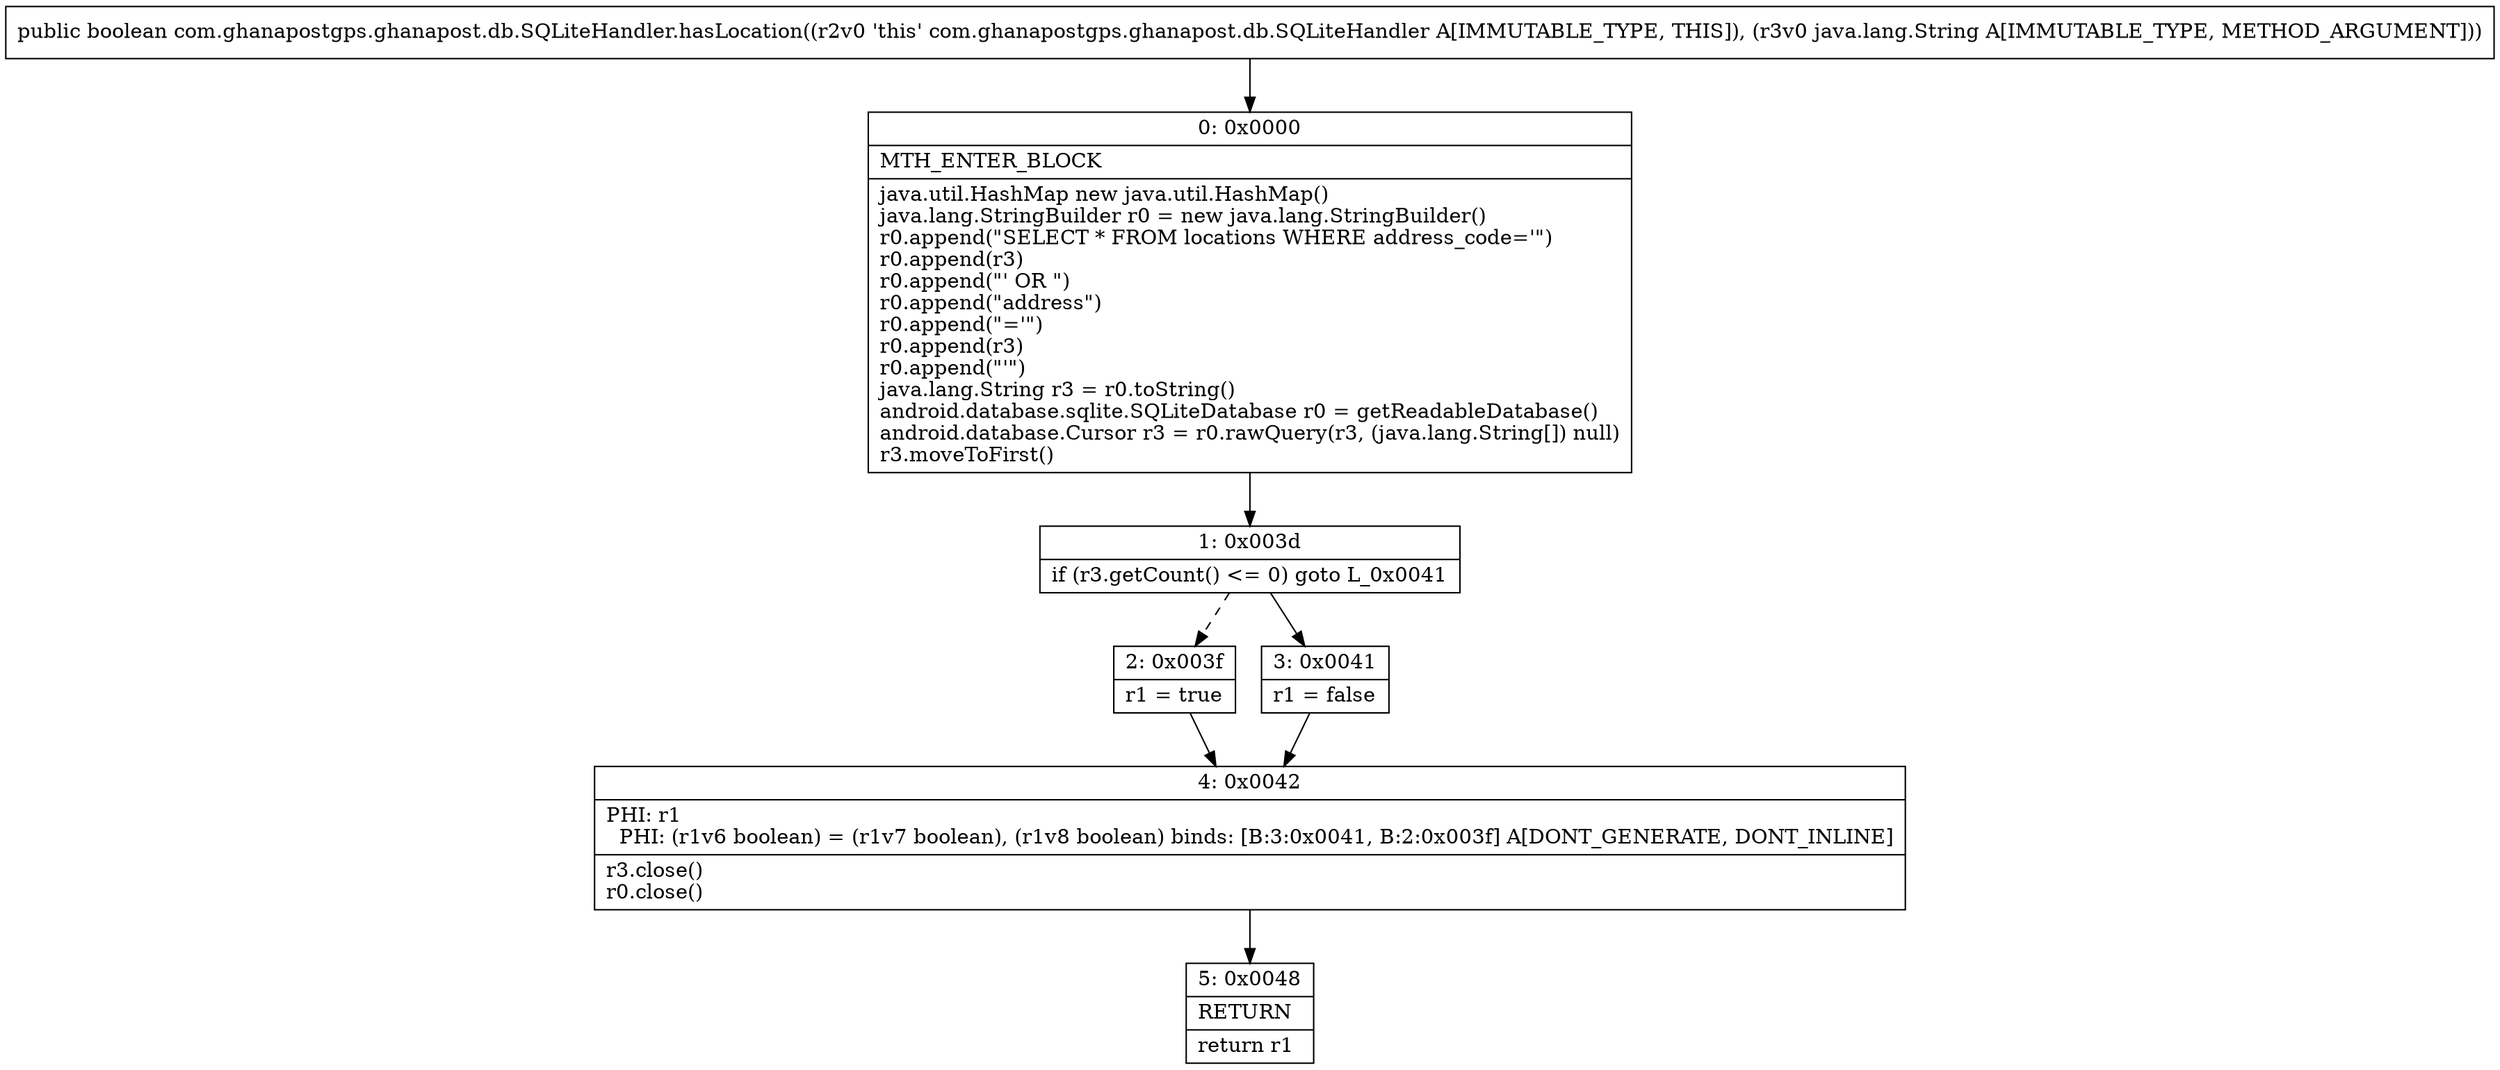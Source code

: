 digraph "CFG forcom.ghanapostgps.ghanapost.db.SQLiteHandler.hasLocation(Ljava\/lang\/String;)Z" {
Node_0 [shape=record,label="{0\:\ 0x0000|MTH_ENTER_BLOCK\l|java.util.HashMap new java.util.HashMap()\ljava.lang.StringBuilder r0 = new java.lang.StringBuilder()\lr0.append(\"SELECT * FROM locations WHERE address_code='\")\lr0.append(r3)\lr0.append(\"' OR \")\lr0.append(\"address\")\lr0.append(\"='\")\lr0.append(r3)\lr0.append(\"'\")\ljava.lang.String r3 = r0.toString()\landroid.database.sqlite.SQLiteDatabase r0 = getReadableDatabase()\landroid.database.Cursor r3 = r0.rawQuery(r3, (java.lang.String[]) null)\lr3.moveToFirst()\l}"];
Node_1 [shape=record,label="{1\:\ 0x003d|if (r3.getCount() \<= 0) goto L_0x0041\l}"];
Node_2 [shape=record,label="{2\:\ 0x003f|r1 = true\l}"];
Node_3 [shape=record,label="{3\:\ 0x0041|r1 = false\l}"];
Node_4 [shape=record,label="{4\:\ 0x0042|PHI: r1 \l  PHI: (r1v6 boolean) = (r1v7 boolean), (r1v8 boolean) binds: [B:3:0x0041, B:2:0x003f] A[DONT_GENERATE, DONT_INLINE]\l|r3.close()\lr0.close()\l}"];
Node_5 [shape=record,label="{5\:\ 0x0048|RETURN\l|return r1\l}"];
MethodNode[shape=record,label="{public boolean com.ghanapostgps.ghanapost.db.SQLiteHandler.hasLocation((r2v0 'this' com.ghanapostgps.ghanapost.db.SQLiteHandler A[IMMUTABLE_TYPE, THIS]), (r3v0 java.lang.String A[IMMUTABLE_TYPE, METHOD_ARGUMENT])) }"];
MethodNode -> Node_0;
Node_0 -> Node_1;
Node_1 -> Node_2[style=dashed];
Node_1 -> Node_3;
Node_2 -> Node_4;
Node_3 -> Node_4;
Node_4 -> Node_5;
}

